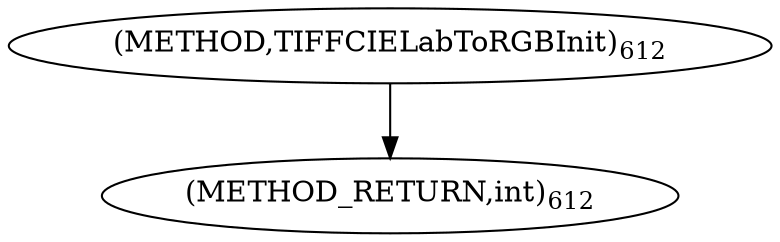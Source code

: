 digraph "TIFFCIELabToRGBInit" {  
"9341" [label = <(METHOD,TIFFCIELabToRGBInit)<SUB>612</SUB>> ]
"9345" [label = <(METHOD_RETURN,int)<SUB>612</SUB>> ]
  "9341" -> "9345" 
}
